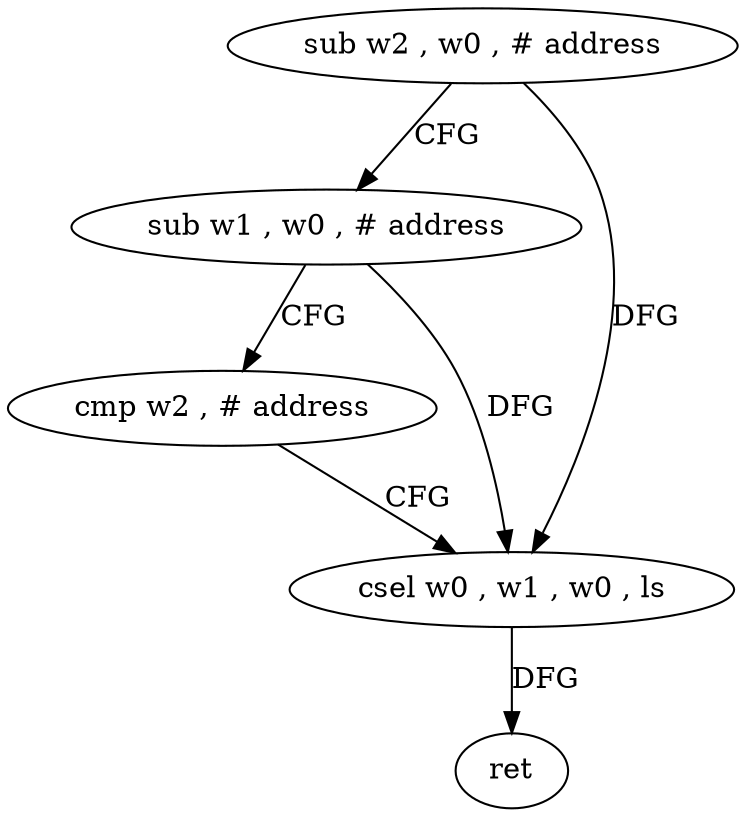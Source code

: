 digraph "func" {
"158140" [label = "sub w2 , w0 , # address" ]
"158144" [label = "sub w1 , w0 , # address" ]
"158148" [label = "cmp w2 , # address" ]
"158152" [label = "csel w0 , w1 , w0 , ls" ]
"158156" [label = "ret" ]
"158140" -> "158144" [ label = "CFG" ]
"158140" -> "158152" [ label = "DFG" ]
"158144" -> "158148" [ label = "CFG" ]
"158144" -> "158152" [ label = "DFG" ]
"158148" -> "158152" [ label = "CFG" ]
"158152" -> "158156" [ label = "DFG" ]
}
